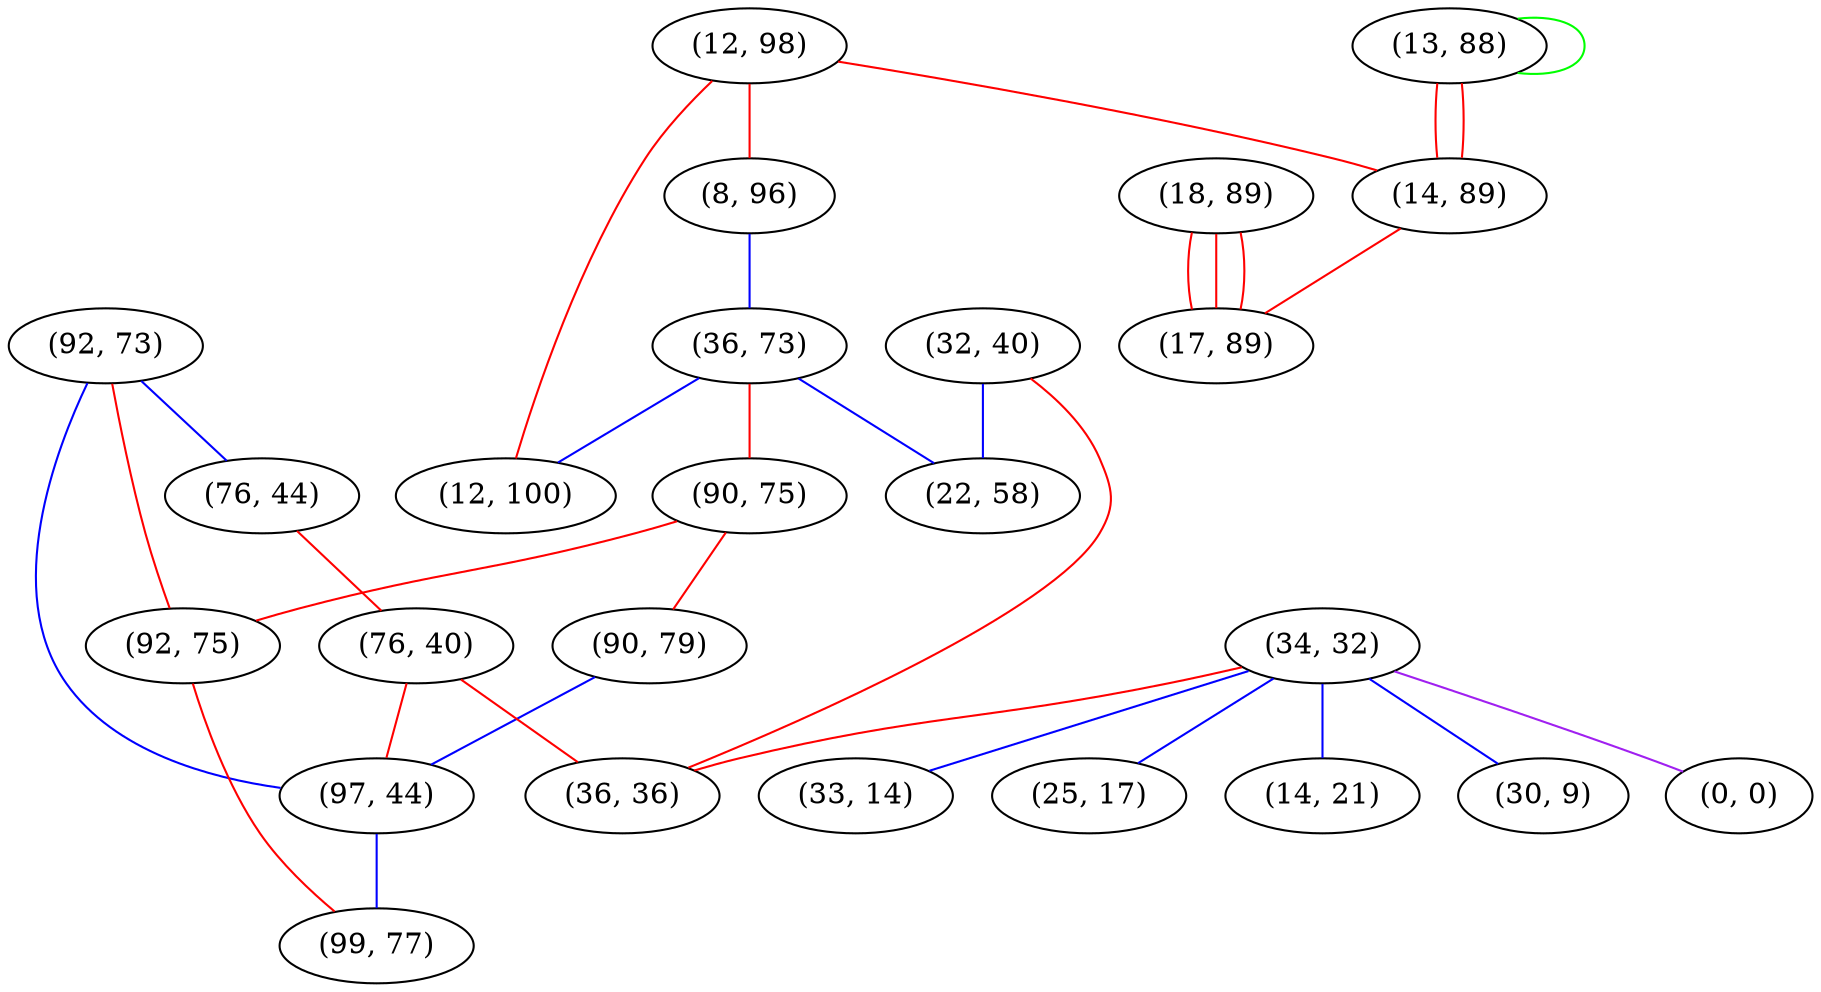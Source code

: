 graph "" {
"(12, 98)";
"(8, 96)";
"(36, 73)";
"(13, 88)";
"(90, 75)";
"(32, 40)";
"(90, 79)";
"(18, 89)";
"(14, 89)";
"(22, 58)";
"(92, 73)";
"(76, 44)";
"(34, 32)";
"(76, 40)";
"(0, 0)";
"(33, 14)";
"(12, 100)";
"(17, 89)";
"(25, 17)";
"(92, 75)";
"(97, 44)";
"(99, 77)";
"(36, 36)";
"(14, 21)";
"(30, 9)";
"(12, 98)" -- "(12, 100)"  [color=red, key=0, weight=1];
"(12, 98)" -- "(8, 96)"  [color=red, key=0, weight=1];
"(12, 98)" -- "(14, 89)"  [color=red, key=0, weight=1];
"(8, 96)" -- "(36, 73)"  [color=blue, key=0, weight=3];
"(36, 73)" -- "(22, 58)"  [color=blue, key=0, weight=3];
"(36, 73)" -- "(12, 100)"  [color=blue, key=0, weight=3];
"(36, 73)" -- "(90, 75)"  [color=red, key=0, weight=1];
"(13, 88)" -- "(14, 89)"  [color=red, key=0, weight=1];
"(13, 88)" -- "(14, 89)"  [color=red, key=1, weight=1];
"(13, 88)" -- "(13, 88)"  [color=green, key=0, weight=2];
"(90, 75)" -- "(90, 79)"  [color=red, key=0, weight=1];
"(90, 75)" -- "(92, 75)"  [color=red, key=0, weight=1];
"(32, 40)" -- "(22, 58)"  [color=blue, key=0, weight=3];
"(32, 40)" -- "(36, 36)"  [color=red, key=0, weight=1];
"(90, 79)" -- "(97, 44)"  [color=blue, key=0, weight=3];
"(18, 89)" -- "(17, 89)"  [color=red, key=0, weight=1];
"(18, 89)" -- "(17, 89)"  [color=red, key=1, weight=1];
"(18, 89)" -- "(17, 89)"  [color=red, key=2, weight=1];
"(14, 89)" -- "(17, 89)"  [color=red, key=0, weight=1];
"(92, 73)" -- "(76, 44)"  [color=blue, key=0, weight=3];
"(92, 73)" -- "(97, 44)"  [color=blue, key=0, weight=3];
"(92, 73)" -- "(92, 75)"  [color=red, key=0, weight=1];
"(76, 44)" -- "(76, 40)"  [color=red, key=0, weight=1];
"(34, 32)" -- "(0, 0)"  [color=purple, key=0, weight=4];
"(34, 32)" -- "(25, 17)"  [color=blue, key=0, weight=3];
"(34, 32)" -- "(30, 9)"  [color=blue, key=0, weight=3];
"(34, 32)" -- "(36, 36)"  [color=red, key=0, weight=1];
"(34, 32)" -- "(33, 14)"  [color=blue, key=0, weight=3];
"(34, 32)" -- "(14, 21)"  [color=blue, key=0, weight=3];
"(76, 40)" -- "(36, 36)"  [color=red, key=0, weight=1];
"(76, 40)" -- "(97, 44)"  [color=red, key=0, weight=1];
"(92, 75)" -- "(99, 77)"  [color=red, key=0, weight=1];
"(97, 44)" -- "(99, 77)"  [color=blue, key=0, weight=3];
}
